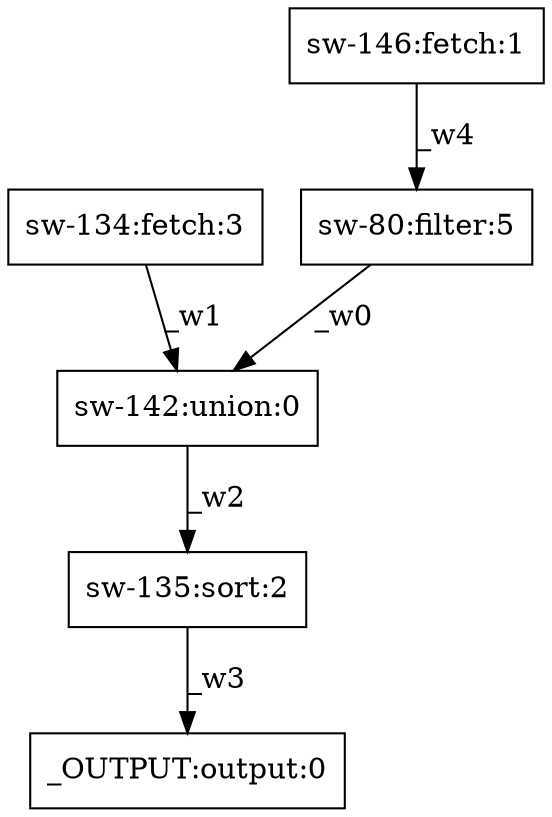 digraph test1 { node [shape=box] "_OUTPUT" [label="_OUTPUT:output:0"];"sw-134" [label="sw-134:fetch:3"];"sw-142" [label="sw-142:union:0"];"sw-135" [label="sw-135:sort:2"];"sw-80" [label="sw-80:filter:5"];"sw-146" [label="sw-146:fetch:1"];"sw-80" -> "sw-142" [label="_w0"];"sw-134" -> "sw-142" [label="_w1"];"sw-142" -> "sw-135" [label="_w2"];"sw-135" -> "_OUTPUT" [label="_w3"];"sw-146" -> "sw-80" [label="_w4"];}
